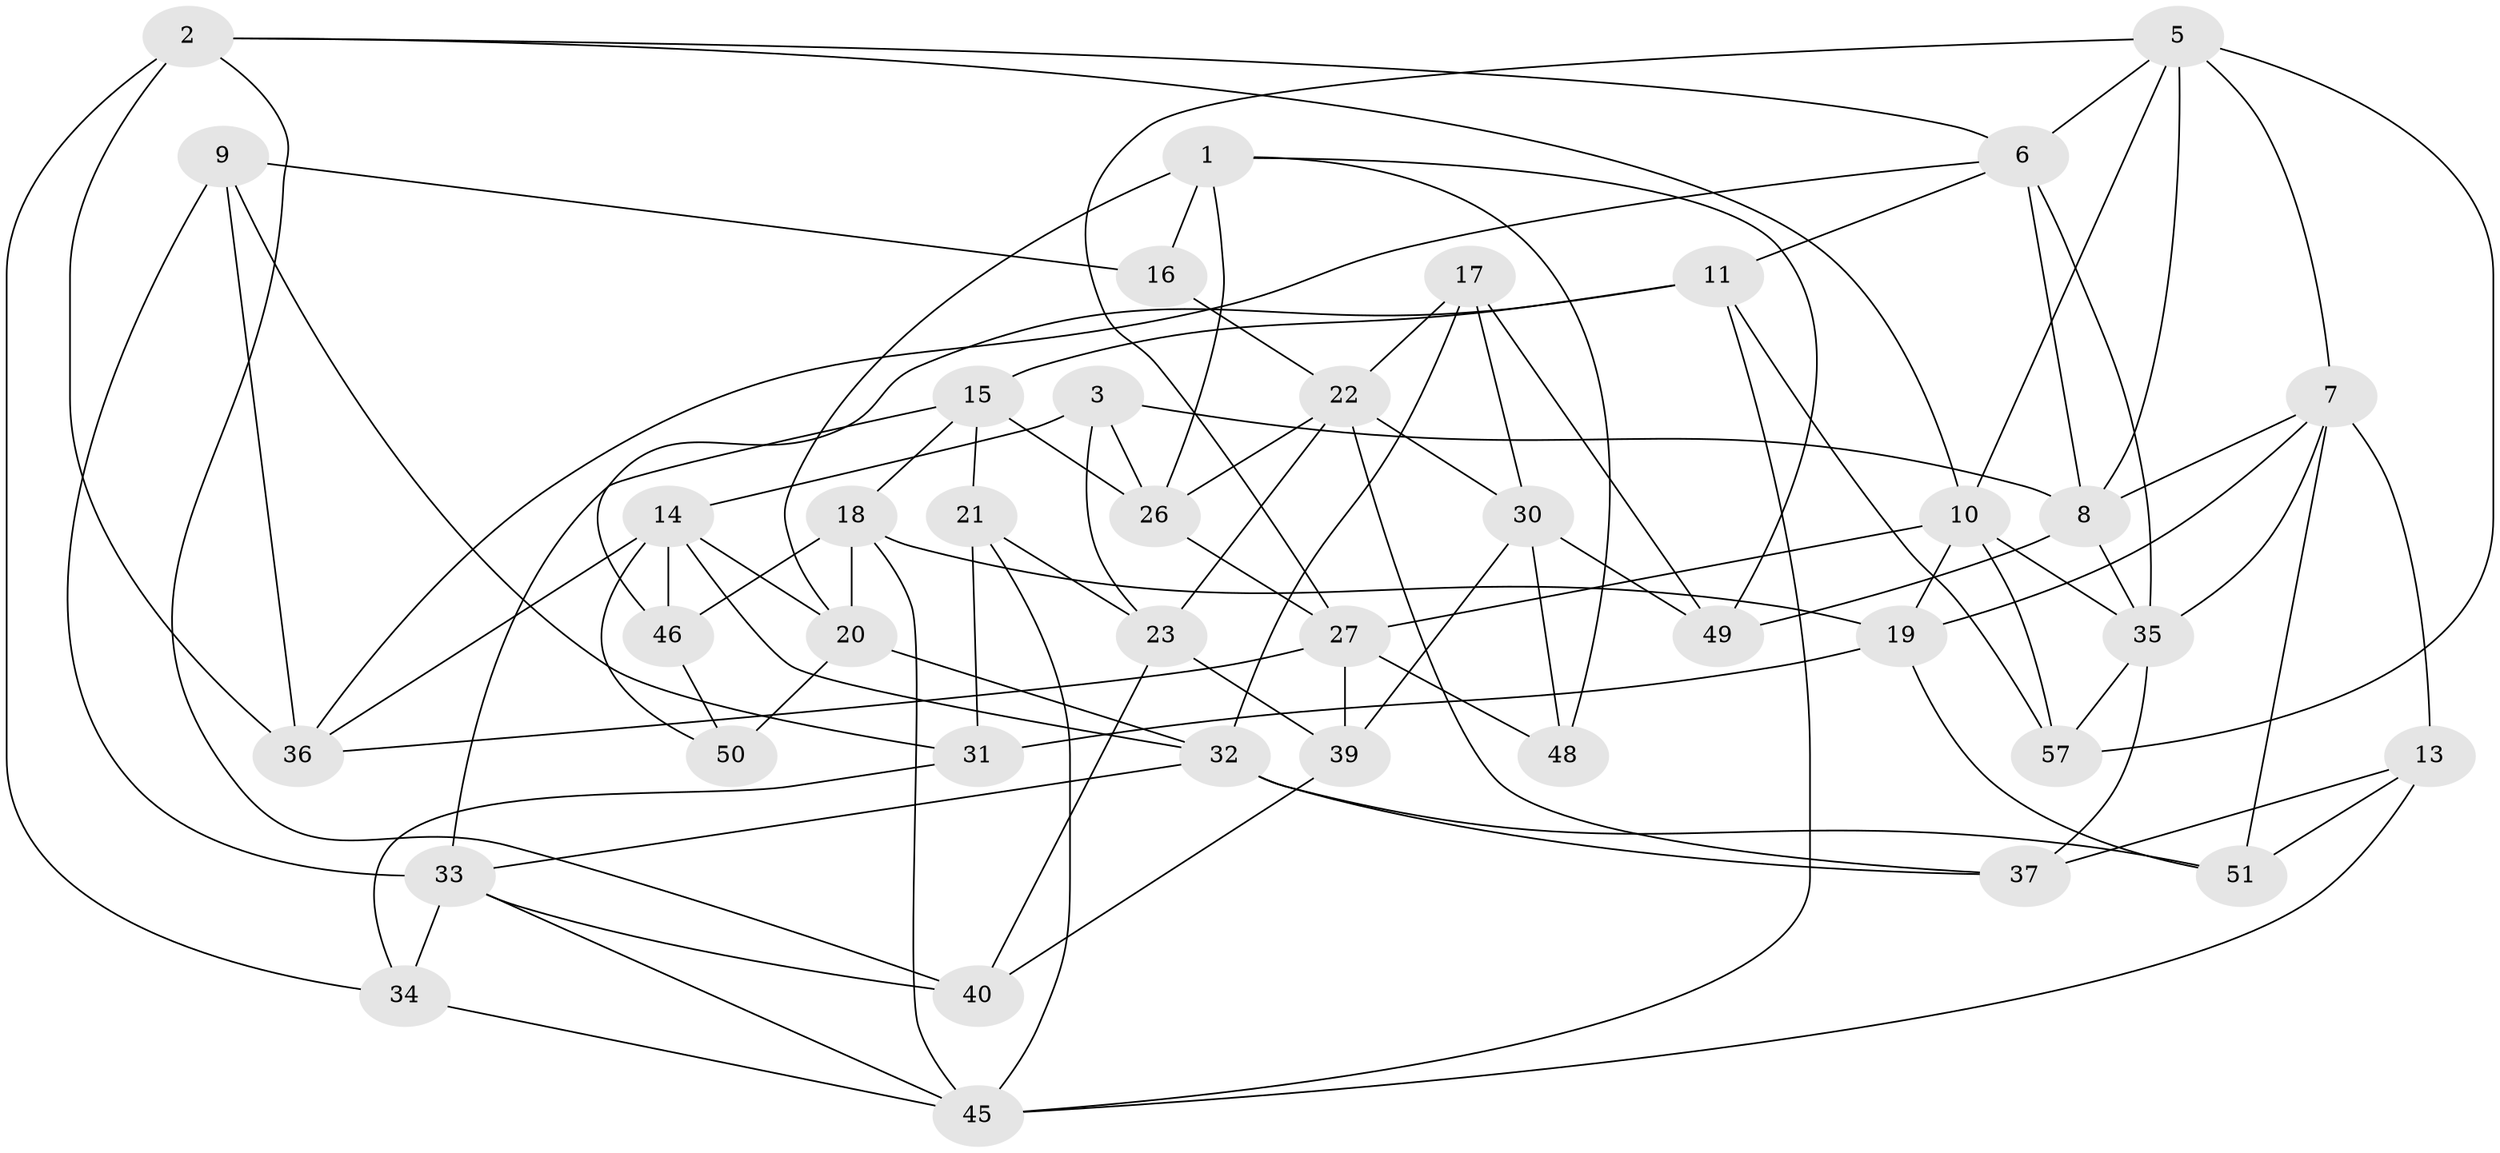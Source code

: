 // Generated by graph-tools (version 1.1) at 2025/24/03/03/25 07:24:27]
// undirected, 40 vertices, 96 edges
graph export_dot {
graph [start="1"]
  node [color=gray90,style=filled];
  1 [super="+24"];
  2 [super="+42"];
  3 [super="+4"];
  5 [super="+62"];
  6 [super="+38"];
  7 [super="+47"];
  8 [super="+53"];
  9;
  10 [super="+12"];
  11 [super="+61"];
  13;
  14 [super="+25"];
  15 [super="+52"];
  16;
  17;
  18 [super="+41"];
  19 [super="+28"];
  20 [super="+58"];
  21;
  22 [super="+29"];
  23 [super="+64"];
  26 [super="+60"];
  27 [super="+63"];
  30 [super="+43"];
  31;
  32 [super="+59"];
  33 [super="+44"];
  34;
  35 [super="+55"];
  36 [super="+56"];
  37;
  39;
  40;
  45 [super="+54"];
  46;
  48;
  49;
  50;
  51;
  57;
  1 -- 48;
  1 -- 16 [weight=2];
  1 -- 49;
  1 -- 26;
  1 -- 20;
  2 -- 40;
  2 -- 34;
  2 -- 6;
  2 -- 36 [weight=2];
  2 -- 10;
  3 -- 26 [weight=2];
  3 -- 14;
  3 -- 23 [weight=2];
  3 -- 8;
  5 -- 7;
  5 -- 27;
  5 -- 8;
  5 -- 57;
  5 -- 6;
  5 -- 10;
  6 -- 11;
  6 -- 8;
  6 -- 35;
  6 -- 36;
  7 -- 13;
  7 -- 51;
  7 -- 19;
  7 -- 8;
  7 -- 35;
  8 -- 49;
  8 -- 35;
  9 -- 31;
  9 -- 16;
  9 -- 33;
  9 -- 36;
  10 -- 57;
  10 -- 19;
  10 -- 27;
  10 -- 35;
  11 -- 57;
  11 -- 46;
  11 -- 45;
  11 -- 15 [weight=2];
  13 -- 45;
  13 -- 51;
  13 -- 37;
  14 -- 36;
  14 -- 50;
  14 -- 32;
  14 -- 46;
  14 -- 20;
  15 -- 26;
  15 -- 21;
  15 -- 33;
  15 -- 18;
  16 -- 22;
  17 -- 32;
  17 -- 30;
  17 -- 49;
  17 -- 22;
  18 -- 46;
  18 -- 19 [weight=2];
  18 -- 45;
  18 -- 20;
  19 -- 51;
  19 -- 31;
  20 -- 50 [weight=2];
  20 -- 32;
  21 -- 45;
  21 -- 31;
  21 -- 23;
  22 -- 37;
  22 -- 30;
  22 -- 26;
  22 -- 23;
  23 -- 40;
  23 -- 39;
  26 -- 27;
  27 -- 39;
  27 -- 48;
  27 -- 36;
  30 -- 48 [weight=2];
  30 -- 49;
  30 -- 39;
  31 -- 34;
  32 -- 51;
  32 -- 33;
  32 -- 37;
  33 -- 34;
  33 -- 40;
  33 -- 45;
  34 -- 45;
  35 -- 57;
  35 -- 37;
  39 -- 40;
  46 -- 50;
}
